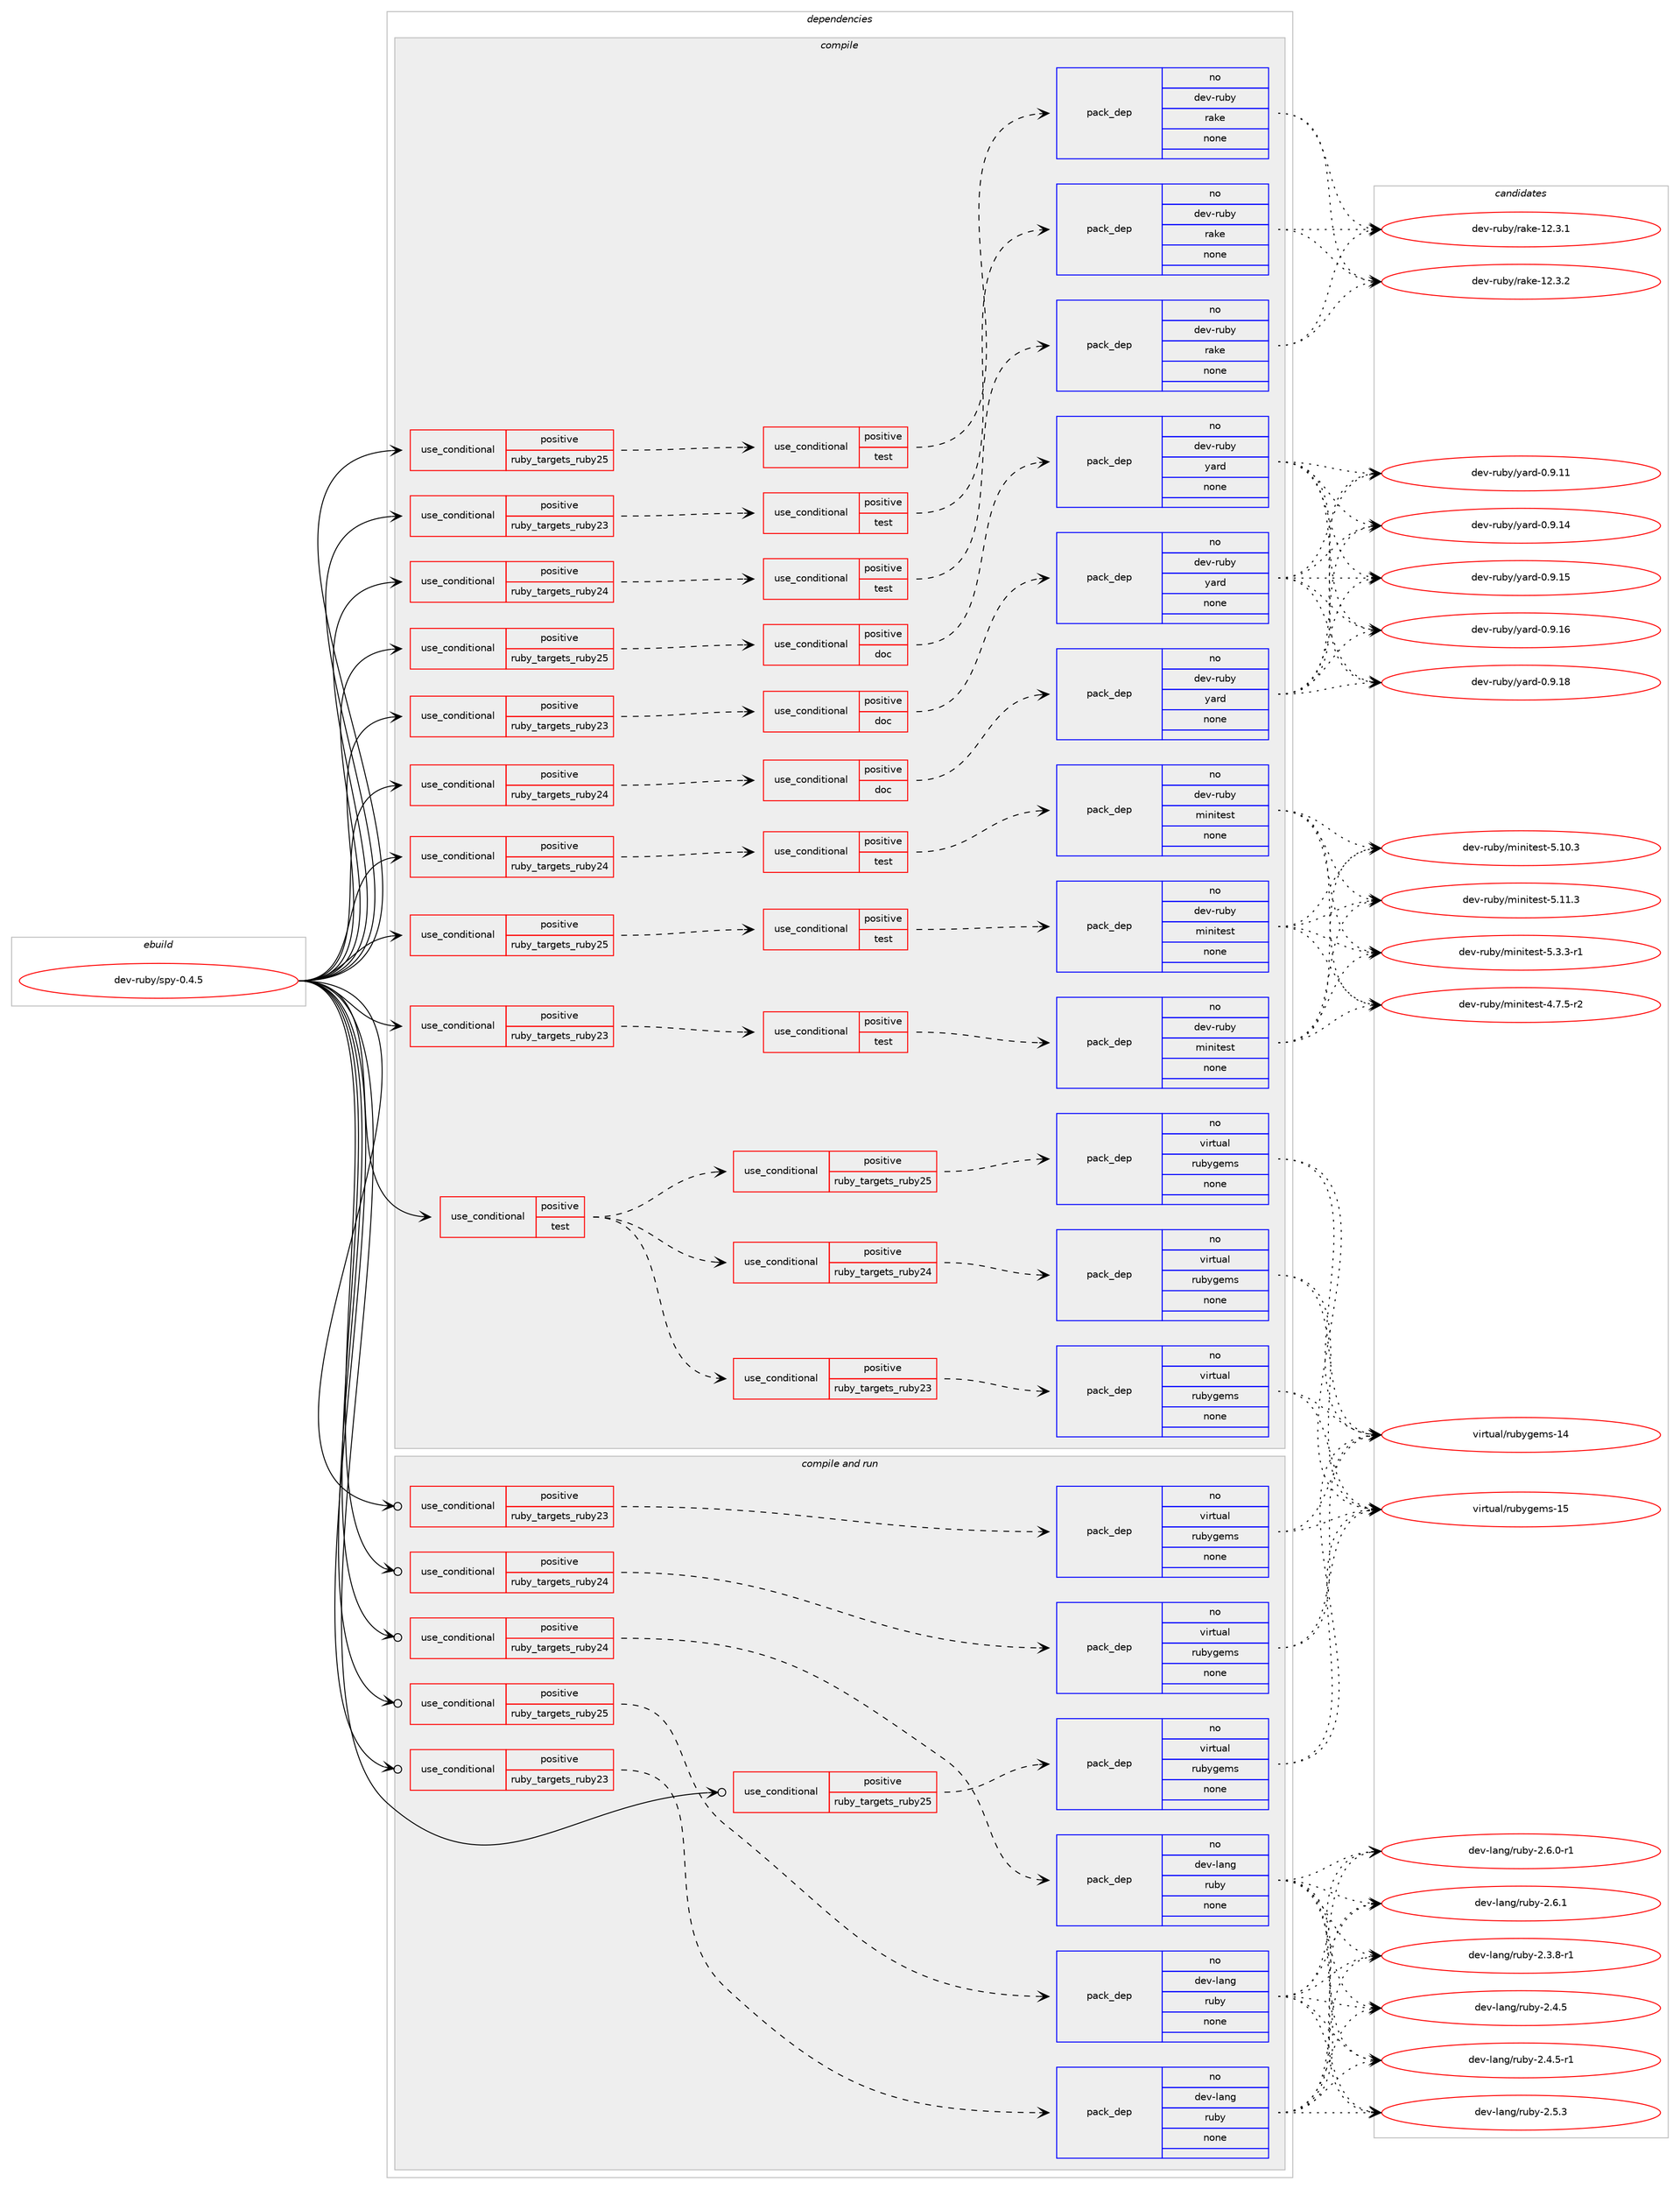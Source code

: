 digraph prolog {

# *************
# Graph options
# *************

newrank=true;
concentrate=true;
compound=true;
graph [rankdir=LR,fontname=Helvetica,fontsize=10,ranksep=1.5];#, ranksep=2.5, nodesep=0.2];
edge  [arrowhead=vee];
node  [fontname=Helvetica,fontsize=10];

# **********
# The ebuild
# **********

subgraph cluster_leftcol {
color=gray;
rank=same;
label=<<i>ebuild</i>>;
id [label="dev-ruby/spy-0.4.5", color=red, width=4, href="../dev-ruby/spy-0.4.5.svg"];
}

# ****************
# The dependencies
# ****************

subgraph cluster_midcol {
color=gray;
label=<<i>dependencies</i>>;
subgraph cluster_compile {
fillcolor="#eeeeee";
style=filled;
label=<<i>compile</i>>;
subgraph cond419035 {
dependency1531148 [label=<<TABLE BORDER="0" CELLBORDER="1" CELLSPACING="0" CELLPADDING="4"><TR><TD ROWSPAN="3" CELLPADDING="10">use_conditional</TD></TR><TR><TD>positive</TD></TR><TR><TD>ruby_targets_ruby23</TD></TR></TABLE>>, shape=none, color=red];
subgraph cond419036 {
dependency1531149 [label=<<TABLE BORDER="0" CELLBORDER="1" CELLSPACING="0" CELLPADDING="4"><TR><TD ROWSPAN="3" CELLPADDING="10">use_conditional</TD></TR><TR><TD>positive</TD></TR><TR><TD>doc</TD></TR></TABLE>>, shape=none, color=red];
subgraph pack1088597 {
dependency1531150 [label=<<TABLE BORDER="0" CELLBORDER="1" CELLSPACING="0" CELLPADDING="4" WIDTH="220"><TR><TD ROWSPAN="6" CELLPADDING="30">pack_dep</TD></TR><TR><TD WIDTH="110">no</TD></TR><TR><TD>dev-ruby</TD></TR><TR><TD>yard</TD></TR><TR><TD>none</TD></TR><TR><TD></TD></TR></TABLE>>, shape=none, color=blue];
}
dependency1531149:e -> dependency1531150:w [weight=20,style="dashed",arrowhead="vee"];
}
dependency1531148:e -> dependency1531149:w [weight=20,style="dashed",arrowhead="vee"];
}
id:e -> dependency1531148:w [weight=20,style="solid",arrowhead="vee"];
subgraph cond419037 {
dependency1531151 [label=<<TABLE BORDER="0" CELLBORDER="1" CELLSPACING="0" CELLPADDING="4"><TR><TD ROWSPAN="3" CELLPADDING="10">use_conditional</TD></TR><TR><TD>positive</TD></TR><TR><TD>ruby_targets_ruby23</TD></TR></TABLE>>, shape=none, color=red];
subgraph cond419038 {
dependency1531152 [label=<<TABLE BORDER="0" CELLBORDER="1" CELLSPACING="0" CELLPADDING="4"><TR><TD ROWSPAN="3" CELLPADDING="10">use_conditional</TD></TR><TR><TD>positive</TD></TR><TR><TD>test</TD></TR></TABLE>>, shape=none, color=red];
subgraph pack1088598 {
dependency1531153 [label=<<TABLE BORDER="0" CELLBORDER="1" CELLSPACING="0" CELLPADDING="4" WIDTH="220"><TR><TD ROWSPAN="6" CELLPADDING="30">pack_dep</TD></TR><TR><TD WIDTH="110">no</TD></TR><TR><TD>dev-ruby</TD></TR><TR><TD>minitest</TD></TR><TR><TD>none</TD></TR><TR><TD></TD></TR></TABLE>>, shape=none, color=blue];
}
dependency1531152:e -> dependency1531153:w [weight=20,style="dashed",arrowhead="vee"];
}
dependency1531151:e -> dependency1531152:w [weight=20,style="dashed",arrowhead="vee"];
}
id:e -> dependency1531151:w [weight=20,style="solid",arrowhead="vee"];
subgraph cond419039 {
dependency1531154 [label=<<TABLE BORDER="0" CELLBORDER="1" CELLSPACING="0" CELLPADDING="4"><TR><TD ROWSPAN="3" CELLPADDING="10">use_conditional</TD></TR><TR><TD>positive</TD></TR><TR><TD>ruby_targets_ruby23</TD></TR></TABLE>>, shape=none, color=red];
subgraph cond419040 {
dependency1531155 [label=<<TABLE BORDER="0" CELLBORDER="1" CELLSPACING="0" CELLPADDING="4"><TR><TD ROWSPAN="3" CELLPADDING="10">use_conditional</TD></TR><TR><TD>positive</TD></TR><TR><TD>test</TD></TR></TABLE>>, shape=none, color=red];
subgraph pack1088599 {
dependency1531156 [label=<<TABLE BORDER="0" CELLBORDER="1" CELLSPACING="0" CELLPADDING="4" WIDTH="220"><TR><TD ROWSPAN="6" CELLPADDING="30">pack_dep</TD></TR><TR><TD WIDTH="110">no</TD></TR><TR><TD>dev-ruby</TD></TR><TR><TD>rake</TD></TR><TR><TD>none</TD></TR><TR><TD></TD></TR></TABLE>>, shape=none, color=blue];
}
dependency1531155:e -> dependency1531156:w [weight=20,style="dashed",arrowhead="vee"];
}
dependency1531154:e -> dependency1531155:w [weight=20,style="dashed",arrowhead="vee"];
}
id:e -> dependency1531154:w [weight=20,style="solid",arrowhead="vee"];
subgraph cond419041 {
dependency1531157 [label=<<TABLE BORDER="0" CELLBORDER="1" CELLSPACING="0" CELLPADDING="4"><TR><TD ROWSPAN="3" CELLPADDING="10">use_conditional</TD></TR><TR><TD>positive</TD></TR><TR><TD>ruby_targets_ruby24</TD></TR></TABLE>>, shape=none, color=red];
subgraph cond419042 {
dependency1531158 [label=<<TABLE BORDER="0" CELLBORDER="1" CELLSPACING="0" CELLPADDING="4"><TR><TD ROWSPAN="3" CELLPADDING="10">use_conditional</TD></TR><TR><TD>positive</TD></TR><TR><TD>doc</TD></TR></TABLE>>, shape=none, color=red];
subgraph pack1088600 {
dependency1531159 [label=<<TABLE BORDER="0" CELLBORDER="1" CELLSPACING="0" CELLPADDING="4" WIDTH="220"><TR><TD ROWSPAN="6" CELLPADDING="30">pack_dep</TD></TR><TR><TD WIDTH="110">no</TD></TR><TR><TD>dev-ruby</TD></TR><TR><TD>yard</TD></TR><TR><TD>none</TD></TR><TR><TD></TD></TR></TABLE>>, shape=none, color=blue];
}
dependency1531158:e -> dependency1531159:w [weight=20,style="dashed",arrowhead="vee"];
}
dependency1531157:e -> dependency1531158:w [weight=20,style="dashed",arrowhead="vee"];
}
id:e -> dependency1531157:w [weight=20,style="solid",arrowhead="vee"];
subgraph cond419043 {
dependency1531160 [label=<<TABLE BORDER="0" CELLBORDER="1" CELLSPACING="0" CELLPADDING="4"><TR><TD ROWSPAN="3" CELLPADDING="10">use_conditional</TD></TR><TR><TD>positive</TD></TR><TR><TD>ruby_targets_ruby24</TD></TR></TABLE>>, shape=none, color=red];
subgraph cond419044 {
dependency1531161 [label=<<TABLE BORDER="0" CELLBORDER="1" CELLSPACING="0" CELLPADDING="4"><TR><TD ROWSPAN="3" CELLPADDING="10">use_conditional</TD></TR><TR><TD>positive</TD></TR><TR><TD>test</TD></TR></TABLE>>, shape=none, color=red];
subgraph pack1088601 {
dependency1531162 [label=<<TABLE BORDER="0" CELLBORDER="1" CELLSPACING="0" CELLPADDING="4" WIDTH="220"><TR><TD ROWSPAN="6" CELLPADDING="30">pack_dep</TD></TR><TR><TD WIDTH="110">no</TD></TR><TR><TD>dev-ruby</TD></TR><TR><TD>minitest</TD></TR><TR><TD>none</TD></TR><TR><TD></TD></TR></TABLE>>, shape=none, color=blue];
}
dependency1531161:e -> dependency1531162:w [weight=20,style="dashed",arrowhead="vee"];
}
dependency1531160:e -> dependency1531161:w [weight=20,style="dashed",arrowhead="vee"];
}
id:e -> dependency1531160:w [weight=20,style="solid",arrowhead="vee"];
subgraph cond419045 {
dependency1531163 [label=<<TABLE BORDER="0" CELLBORDER="1" CELLSPACING="0" CELLPADDING="4"><TR><TD ROWSPAN="3" CELLPADDING="10">use_conditional</TD></TR><TR><TD>positive</TD></TR><TR><TD>ruby_targets_ruby24</TD></TR></TABLE>>, shape=none, color=red];
subgraph cond419046 {
dependency1531164 [label=<<TABLE BORDER="0" CELLBORDER="1" CELLSPACING="0" CELLPADDING="4"><TR><TD ROWSPAN="3" CELLPADDING="10">use_conditional</TD></TR><TR><TD>positive</TD></TR><TR><TD>test</TD></TR></TABLE>>, shape=none, color=red];
subgraph pack1088602 {
dependency1531165 [label=<<TABLE BORDER="0" CELLBORDER="1" CELLSPACING="0" CELLPADDING="4" WIDTH="220"><TR><TD ROWSPAN="6" CELLPADDING="30">pack_dep</TD></TR><TR><TD WIDTH="110">no</TD></TR><TR><TD>dev-ruby</TD></TR><TR><TD>rake</TD></TR><TR><TD>none</TD></TR><TR><TD></TD></TR></TABLE>>, shape=none, color=blue];
}
dependency1531164:e -> dependency1531165:w [weight=20,style="dashed",arrowhead="vee"];
}
dependency1531163:e -> dependency1531164:w [weight=20,style="dashed",arrowhead="vee"];
}
id:e -> dependency1531163:w [weight=20,style="solid",arrowhead="vee"];
subgraph cond419047 {
dependency1531166 [label=<<TABLE BORDER="0" CELLBORDER="1" CELLSPACING="0" CELLPADDING="4"><TR><TD ROWSPAN="3" CELLPADDING="10">use_conditional</TD></TR><TR><TD>positive</TD></TR><TR><TD>ruby_targets_ruby25</TD></TR></TABLE>>, shape=none, color=red];
subgraph cond419048 {
dependency1531167 [label=<<TABLE BORDER="0" CELLBORDER="1" CELLSPACING="0" CELLPADDING="4"><TR><TD ROWSPAN="3" CELLPADDING="10">use_conditional</TD></TR><TR><TD>positive</TD></TR><TR><TD>doc</TD></TR></TABLE>>, shape=none, color=red];
subgraph pack1088603 {
dependency1531168 [label=<<TABLE BORDER="0" CELLBORDER="1" CELLSPACING="0" CELLPADDING="4" WIDTH="220"><TR><TD ROWSPAN="6" CELLPADDING="30">pack_dep</TD></TR><TR><TD WIDTH="110">no</TD></TR><TR><TD>dev-ruby</TD></TR><TR><TD>yard</TD></TR><TR><TD>none</TD></TR><TR><TD></TD></TR></TABLE>>, shape=none, color=blue];
}
dependency1531167:e -> dependency1531168:w [weight=20,style="dashed",arrowhead="vee"];
}
dependency1531166:e -> dependency1531167:w [weight=20,style="dashed",arrowhead="vee"];
}
id:e -> dependency1531166:w [weight=20,style="solid",arrowhead="vee"];
subgraph cond419049 {
dependency1531169 [label=<<TABLE BORDER="0" CELLBORDER="1" CELLSPACING="0" CELLPADDING="4"><TR><TD ROWSPAN="3" CELLPADDING="10">use_conditional</TD></TR><TR><TD>positive</TD></TR><TR><TD>ruby_targets_ruby25</TD></TR></TABLE>>, shape=none, color=red];
subgraph cond419050 {
dependency1531170 [label=<<TABLE BORDER="0" CELLBORDER="1" CELLSPACING="0" CELLPADDING="4"><TR><TD ROWSPAN="3" CELLPADDING="10">use_conditional</TD></TR><TR><TD>positive</TD></TR><TR><TD>test</TD></TR></TABLE>>, shape=none, color=red];
subgraph pack1088604 {
dependency1531171 [label=<<TABLE BORDER="0" CELLBORDER="1" CELLSPACING="0" CELLPADDING="4" WIDTH="220"><TR><TD ROWSPAN="6" CELLPADDING="30">pack_dep</TD></TR><TR><TD WIDTH="110">no</TD></TR><TR><TD>dev-ruby</TD></TR><TR><TD>minitest</TD></TR><TR><TD>none</TD></TR><TR><TD></TD></TR></TABLE>>, shape=none, color=blue];
}
dependency1531170:e -> dependency1531171:w [weight=20,style="dashed",arrowhead="vee"];
}
dependency1531169:e -> dependency1531170:w [weight=20,style="dashed",arrowhead="vee"];
}
id:e -> dependency1531169:w [weight=20,style="solid",arrowhead="vee"];
subgraph cond419051 {
dependency1531172 [label=<<TABLE BORDER="0" CELLBORDER="1" CELLSPACING="0" CELLPADDING="4"><TR><TD ROWSPAN="3" CELLPADDING="10">use_conditional</TD></TR><TR><TD>positive</TD></TR><TR><TD>ruby_targets_ruby25</TD></TR></TABLE>>, shape=none, color=red];
subgraph cond419052 {
dependency1531173 [label=<<TABLE BORDER="0" CELLBORDER="1" CELLSPACING="0" CELLPADDING="4"><TR><TD ROWSPAN="3" CELLPADDING="10">use_conditional</TD></TR><TR><TD>positive</TD></TR><TR><TD>test</TD></TR></TABLE>>, shape=none, color=red];
subgraph pack1088605 {
dependency1531174 [label=<<TABLE BORDER="0" CELLBORDER="1" CELLSPACING="0" CELLPADDING="4" WIDTH="220"><TR><TD ROWSPAN="6" CELLPADDING="30">pack_dep</TD></TR><TR><TD WIDTH="110">no</TD></TR><TR><TD>dev-ruby</TD></TR><TR><TD>rake</TD></TR><TR><TD>none</TD></TR><TR><TD></TD></TR></TABLE>>, shape=none, color=blue];
}
dependency1531173:e -> dependency1531174:w [weight=20,style="dashed",arrowhead="vee"];
}
dependency1531172:e -> dependency1531173:w [weight=20,style="dashed",arrowhead="vee"];
}
id:e -> dependency1531172:w [weight=20,style="solid",arrowhead="vee"];
subgraph cond419053 {
dependency1531175 [label=<<TABLE BORDER="0" CELLBORDER="1" CELLSPACING="0" CELLPADDING="4"><TR><TD ROWSPAN="3" CELLPADDING="10">use_conditional</TD></TR><TR><TD>positive</TD></TR><TR><TD>test</TD></TR></TABLE>>, shape=none, color=red];
subgraph cond419054 {
dependency1531176 [label=<<TABLE BORDER="0" CELLBORDER="1" CELLSPACING="0" CELLPADDING="4"><TR><TD ROWSPAN="3" CELLPADDING="10">use_conditional</TD></TR><TR><TD>positive</TD></TR><TR><TD>ruby_targets_ruby23</TD></TR></TABLE>>, shape=none, color=red];
subgraph pack1088606 {
dependency1531177 [label=<<TABLE BORDER="0" CELLBORDER="1" CELLSPACING="0" CELLPADDING="4" WIDTH="220"><TR><TD ROWSPAN="6" CELLPADDING="30">pack_dep</TD></TR><TR><TD WIDTH="110">no</TD></TR><TR><TD>virtual</TD></TR><TR><TD>rubygems</TD></TR><TR><TD>none</TD></TR><TR><TD></TD></TR></TABLE>>, shape=none, color=blue];
}
dependency1531176:e -> dependency1531177:w [weight=20,style="dashed",arrowhead="vee"];
}
dependency1531175:e -> dependency1531176:w [weight=20,style="dashed",arrowhead="vee"];
subgraph cond419055 {
dependency1531178 [label=<<TABLE BORDER="0" CELLBORDER="1" CELLSPACING="0" CELLPADDING="4"><TR><TD ROWSPAN="3" CELLPADDING="10">use_conditional</TD></TR><TR><TD>positive</TD></TR><TR><TD>ruby_targets_ruby24</TD></TR></TABLE>>, shape=none, color=red];
subgraph pack1088607 {
dependency1531179 [label=<<TABLE BORDER="0" CELLBORDER="1" CELLSPACING="0" CELLPADDING="4" WIDTH="220"><TR><TD ROWSPAN="6" CELLPADDING="30">pack_dep</TD></TR><TR><TD WIDTH="110">no</TD></TR><TR><TD>virtual</TD></TR><TR><TD>rubygems</TD></TR><TR><TD>none</TD></TR><TR><TD></TD></TR></TABLE>>, shape=none, color=blue];
}
dependency1531178:e -> dependency1531179:w [weight=20,style="dashed",arrowhead="vee"];
}
dependency1531175:e -> dependency1531178:w [weight=20,style="dashed",arrowhead="vee"];
subgraph cond419056 {
dependency1531180 [label=<<TABLE BORDER="0" CELLBORDER="1" CELLSPACING="0" CELLPADDING="4"><TR><TD ROWSPAN="3" CELLPADDING="10">use_conditional</TD></TR><TR><TD>positive</TD></TR><TR><TD>ruby_targets_ruby25</TD></TR></TABLE>>, shape=none, color=red];
subgraph pack1088608 {
dependency1531181 [label=<<TABLE BORDER="0" CELLBORDER="1" CELLSPACING="0" CELLPADDING="4" WIDTH="220"><TR><TD ROWSPAN="6" CELLPADDING="30">pack_dep</TD></TR><TR><TD WIDTH="110">no</TD></TR><TR><TD>virtual</TD></TR><TR><TD>rubygems</TD></TR><TR><TD>none</TD></TR><TR><TD></TD></TR></TABLE>>, shape=none, color=blue];
}
dependency1531180:e -> dependency1531181:w [weight=20,style="dashed",arrowhead="vee"];
}
dependency1531175:e -> dependency1531180:w [weight=20,style="dashed",arrowhead="vee"];
}
id:e -> dependency1531175:w [weight=20,style="solid",arrowhead="vee"];
}
subgraph cluster_compileandrun {
fillcolor="#eeeeee";
style=filled;
label=<<i>compile and run</i>>;
subgraph cond419057 {
dependency1531182 [label=<<TABLE BORDER="0" CELLBORDER="1" CELLSPACING="0" CELLPADDING="4"><TR><TD ROWSPAN="3" CELLPADDING="10">use_conditional</TD></TR><TR><TD>positive</TD></TR><TR><TD>ruby_targets_ruby23</TD></TR></TABLE>>, shape=none, color=red];
subgraph pack1088609 {
dependency1531183 [label=<<TABLE BORDER="0" CELLBORDER="1" CELLSPACING="0" CELLPADDING="4" WIDTH="220"><TR><TD ROWSPAN="6" CELLPADDING="30">pack_dep</TD></TR><TR><TD WIDTH="110">no</TD></TR><TR><TD>dev-lang</TD></TR><TR><TD>ruby</TD></TR><TR><TD>none</TD></TR><TR><TD></TD></TR></TABLE>>, shape=none, color=blue];
}
dependency1531182:e -> dependency1531183:w [weight=20,style="dashed",arrowhead="vee"];
}
id:e -> dependency1531182:w [weight=20,style="solid",arrowhead="odotvee"];
subgraph cond419058 {
dependency1531184 [label=<<TABLE BORDER="0" CELLBORDER="1" CELLSPACING="0" CELLPADDING="4"><TR><TD ROWSPAN="3" CELLPADDING="10">use_conditional</TD></TR><TR><TD>positive</TD></TR><TR><TD>ruby_targets_ruby23</TD></TR></TABLE>>, shape=none, color=red];
subgraph pack1088610 {
dependency1531185 [label=<<TABLE BORDER="0" CELLBORDER="1" CELLSPACING="0" CELLPADDING="4" WIDTH="220"><TR><TD ROWSPAN="6" CELLPADDING="30">pack_dep</TD></TR><TR><TD WIDTH="110">no</TD></TR><TR><TD>virtual</TD></TR><TR><TD>rubygems</TD></TR><TR><TD>none</TD></TR><TR><TD></TD></TR></TABLE>>, shape=none, color=blue];
}
dependency1531184:e -> dependency1531185:w [weight=20,style="dashed",arrowhead="vee"];
}
id:e -> dependency1531184:w [weight=20,style="solid",arrowhead="odotvee"];
subgraph cond419059 {
dependency1531186 [label=<<TABLE BORDER="0" CELLBORDER="1" CELLSPACING="0" CELLPADDING="4"><TR><TD ROWSPAN="3" CELLPADDING="10">use_conditional</TD></TR><TR><TD>positive</TD></TR><TR><TD>ruby_targets_ruby24</TD></TR></TABLE>>, shape=none, color=red];
subgraph pack1088611 {
dependency1531187 [label=<<TABLE BORDER="0" CELLBORDER="1" CELLSPACING="0" CELLPADDING="4" WIDTH="220"><TR><TD ROWSPAN="6" CELLPADDING="30">pack_dep</TD></TR><TR><TD WIDTH="110">no</TD></TR><TR><TD>dev-lang</TD></TR><TR><TD>ruby</TD></TR><TR><TD>none</TD></TR><TR><TD></TD></TR></TABLE>>, shape=none, color=blue];
}
dependency1531186:e -> dependency1531187:w [weight=20,style="dashed",arrowhead="vee"];
}
id:e -> dependency1531186:w [weight=20,style="solid",arrowhead="odotvee"];
subgraph cond419060 {
dependency1531188 [label=<<TABLE BORDER="0" CELLBORDER="1" CELLSPACING="0" CELLPADDING="4"><TR><TD ROWSPAN="3" CELLPADDING="10">use_conditional</TD></TR><TR><TD>positive</TD></TR><TR><TD>ruby_targets_ruby24</TD></TR></TABLE>>, shape=none, color=red];
subgraph pack1088612 {
dependency1531189 [label=<<TABLE BORDER="0" CELLBORDER="1" CELLSPACING="0" CELLPADDING="4" WIDTH="220"><TR><TD ROWSPAN="6" CELLPADDING="30">pack_dep</TD></TR><TR><TD WIDTH="110">no</TD></TR><TR><TD>virtual</TD></TR><TR><TD>rubygems</TD></TR><TR><TD>none</TD></TR><TR><TD></TD></TR></TABLE>>, shape=none, color=blue];
}
dependency1531188:e -> dependency1531189:w [weight=20,style="dashed",arrowhead="vee"];
}
id:e -> dependency1531188:w [weight=20,style="solid",arrowhead="odotvee"];
subgraph cond419061 {
dependency1531190 [label=<<TABLE BORDER="0" CELLBORDER="1" CELLSPACING="0" CELLPADDING="4"><TR><TD ROWSPAN="3" CELLPADDING="10">use_conditional</TD></TR><TR><TD>positive</TD></TR><TR><TD>ruby_targets_ruby25</TD></TR></TABLE>>, shape=none, color=red];
subgraph pack1088613 {
dependency1531191 [label=<<TABLE BORDER="0" CELLBORDER="1" CELLSPACING="0" CELLPADDING="4" WIDTH="220"><TR><TD ROWSPAN="6" CELLPADDING="30">pack_dep</TD></TR><TR><TD WIDTH="110">no</TD></TR><TR><TD>dev-lang</TD></TR><TR><TD>ruby</TD></TR><TR><TD>none</TD></TR><TR><TD></TD></TR></TABLE>>, shape=none, color=blue];
}
dependency1531190:e -> dependency1531191:w [weight=20,style="dashed",arrowhead="vee"];
}
id:e -> dependency1531190:w [weight=20,style="solid",arrowhead="odotvee"];
subgraph cond419062 {
dependency1531192 [label=<<TABLE BORDER="0" CELLBORDER="1" CELLSPACING="0" CELLPADDING="4"><TR><TD ROWSPAN="3" CELLPADDING="10">use_conditional</TD></TR><TR><TD>positive</TD></TR><TR><TD>ruby_targets_ruby25</TD></TR></TABLE>>, shape=none, color=red];
subgraph pack1088614 {
dependency1531193 [label=<<TABLE BORDER="0" CELLBORDER="1" CELLSPACING="0" CELLPADDING="4" WIDTH="220"><TR><TD ROWSPAN="6" CELLPADDING="30">pack_dep</TD></TR><TR><TD WIDTH="110">no</TD></TR><TR><TD>virtual</TD></TR><TR><TD>rubygems</TD></TR><TR><TD>none</TD></TR><TR><TD></TD></TR></TABLE>>, shape=none, color=blue];
}
dependency1531192:e -> dependency1531193:w [weight=20,style="dashed",arrowhead="vee"];
}
id:e -> dependency1531192:w [weight=20,style="solid",arrowhead="odotvee"];
}
subgraph cluster_run {
fillcolor="#eeeeee";
style=filled;
label=<<i>run</i>>;
}
}

# **************
# The candidates
# **************

subgraph cluster_choices {
rank=same;
color=gray;
label=<<i>candidates</i>>;

subgraph choice1088597 {
color=black;
nodesep=1;
choice1001011184511411798121471219711410045484657464949 [label="dev-ruby/yard-0.9.11", color=red, width=4,href="../dev-ruby/yard-0.9.11.svg"];
choice1001011184511411798121471219711410045484657464952 [label="dev-ruby/yard-0.9.14", color=red, width=4,href="../dev-ruby/yard-0.9.14.svg"];
choice1001011184511411798121471219711410045484657464953 [label="dev-ruby/yard-0.9.15", color=red, width=4,href="../dev-ruby/yard-0.9.15.svg"];
choice1001011184511411798121471219711410045484657464954 [label="dev-ruby/yard-0.9.16", color=red, width=4,href="../dev-ruby/yard-0.9.16.svg"];
choice1001011184511411798121471219711410045484657464956 [label="dev-ruby/yard-0.9.18", color=red, width=4,href="../dev-ruby/yard-0.9.18.svg"];
dependency1531150:e -> choice1001011184511411798121471219711410045484657464949:w [style=dotted,weight="100"];
dependency1531150:e -> choice1001011184511411798121471219711410045484657464952:w [style=dotted,weight="100"];
dependency1531150:e -> choice1001011184511411798121471219711410045484657464953:w [style=dotted,weight="100"];
dependency1531150:e -> choice1001011184511411798121471219711410045484657464954:w [style=dotted,weight="100"];
dependency1531150:e -> choice1001011184511411798121471219711410045484657464956:w [style=dotted,weight="100"];
}
subgraph choice1088598 {
color=black;
nodesep=1;
choice1001011184511411798121471091051101051161011151164552465546534511450 [label="dev-ruby/minitest-4.7.5-r2", color=red, width=4,href="../dev-ruby/minitest-4.7.5-r2.svg"];
choice10010111845114117981214710910511010511610111511645534649484651 [label="dev-ruby/minitest-5.10.3", color=red, width=4,href="../dev-ruby/minitest-5.10.3.svg"];
choice10010111845114117981214710910511010511610111511645534649494651 [label="dev-ruby/minitest-5.11.3", color=red, width=4,href="../dev-ruby/minitest-5.11.3.svg"];
choice1001011184511411798121471091051101051161011151164553465146514511449 [label="dev-ruby/minitest-5.3.3-r1", color=red, width=4,href="../dev-ruby/minitest-5.3.3-r1.svg"];
dependency1531153:e -> choice1001011184511411798121471091051101051161011151164552465546534511450:w [style=dotted,weight="100"];
dependency1531153:e -> choice10010111845114117981214710910511010511610111511645534649484651:w [style=dotted,weight="100"];
dependency1531153:e -> choice10010111845114117981214710910511010511610111511645534649494651:w [style=dotted,weight="100"];
dependency1531153:e -> choice1001011184511411798121471091051101051161011151164553465146514511449:w [style=dotted,weight="100"];
}
subgraph choice1088599 {
color=black;
nodesep=1;
choice1001011184511411798121471149710710145495046514649 [label="dev-ruby/rake-12.3.1", color=red, width=4,href="../dev-ruby/rake-12.3.1.svg"];
choice1001011184511411798121471149710710145495046514650 [label="dev-ruby/rake-12.3.2", color=red, width=4,href="../dev-ruby/rake-12.3.2.svg"];
dependency1531156:e -> choice1001011184511411798121471149710710145495046514649:w [style=dotted,weight="100"];
dependency1531156:e -> choice1001011184511411798121471149710710145495046514650:w [style=dotted,weight="100"];
}
subgraph choice1088600 {
color=black;
nodesep=1;
choice1001011184511411798121471219711410045484657464949 [label="dev-ruby/yard-0.9.11", color=red, width=4,href="../dev-ruby/yard-0.9.11.svg"];
choice1001011184511411798121471219711410045484657464952 [label="dev-ruby/yard-0.9.14", color=red, width=4,href="../dev-ruby/yard-0.9.14.svg"];
choice1001011184511411798121471219711410045484657464953 [label="dev-ruby/yard-0.9.15", color=red, width=4,href="../dev-ruby/yard-0.9.15.svg"];
choice1001011184511411798121471219711410045484657464954 [label="dev-ruby/yard-0.9.16", color=red, width=4,href="../dev-ruby/yard-0.9.16.svg"];
choice1001011184511411798121471219711410045484657464956 [label="dev-ruby/yard-0.9.18", color=red, width=4,href="../dev-ruby/yard-0.9.18.svg"];
dependency1531159:e -> choice1001011184511411798121471219711410045484657464949:w [style=dotted,weight="100"];
dependency1531159:e -> choice1001011184511411798121471219711410045484657464952:w [style=dotted,weight="100"];
dependency1531159:e -> choice1001011184511411798121471219711410045484657464953:w [style=dotted,weight="100"];
dependency1531159:e -> choice1001011184511411798121471219711410045484657464954:w [style=dotted,weight="100"];
dependency1531159:e -> choice1001011184511411798121471219711410045484657464956:w [style=dotted,weight="100"];
}
subgraph choice1088601 {
color=black;
nodesep=1;
choice1001011184511411798121471091051101051161011151164552465546534511450 [label="dev-ruby/minitest-4.7.5-r2", color=red, width=4,href="../dev-ruby/minitest-4.7.5-r2.svg"];
choice10010111845114117981214710910511010511610111511645534649484651 [label="dev-ruby/minitest-5.10.3", color=red, width=4,href="../dev-ruby/minitest-5.10.3.svg"];
choice10010111845114117981214710910511010511610111511645534649494651 [label="dev-ruby/minitest-5.11.3", color=red, width=4,href="../dev-ruby/minitest-5.11.3.svg"];
choice1001011184511411798121471091051101051161011151164553465146514511449 [label="dev-ruby/minitest-5.3.3-r1", color=red, width=4,href="../dev-ruby/minitest-5.3.3-r1.svg"];
dependency1531162:e -> choice1001011184511411798121471091051101051161011151164552465546534511450:w [style=dotted,weight="100"];
dependency1531162:e -> choice10010111845114117981214710910511010511610111511645534649484651:w [style=dotted,weight="100"];
dependency1531162:e -> choice10010111845114117981214710910511010511610111511645534649494651:w [style=dotted,weight="100"];
dependency1531162:e -> choice1001011184511411798121471091051101051161011151164553465146514511449:w [style=dotted,weight="100"];
}
subgraph choice1088602 {
color=black;
nodesep=1;
choice1001011184511411798121471149710710145495046514649 [label="dev-ruby/rake-12.3.1", color=red, width=4,href="../dev-ruby/rake-12.3.1.svg"];
choice1001011184511411798121471149710710145495046514650 [label="dev-ruby/rake-12.3.2", color=red, width=4,href="../dev-ruby/rake-12.3.2.svg"];
dependency1531165:e -> choice1001011184511411798121471149710710145495046514649:w [style=dotted,weight="100"];
dependency1531165:e -> choice1001011184511411798121471149710710145495046514650:w [style=dotted,weight="100"];
}
subgraph choice1088603 {
color=black;
nodesep=1;
choice1001011184511411798121471219711410045484657464949 [label="dev-ruby/yard-0.9.11", color=red, width=4,href="../dev-ruby/yard-0.9.11.svg"];
choice1001011184511411798121471219711410045484657464952 [label="dev-ruby/yard-0.9.14", color=red, width=4,href="../dev-ruby/yard-0.9.14.svg"];
choice1001011184511411798121471219711410045484657464953 [label="dev-ruby/yard-0.9.15", color=red, width=4,href="../dev-ruby/yard-0.9.15.svg"];
choice1001011184511411798121471219711410045484657464954 [label="dev-ruby/yard-0.9.16", color=red, width=4,href="../dev-ruby/yard-0.9.16.svg"];
choice1001011184511411798121471219711410045484657464956 [label="dev-ruby/yard-0.9.18", color=red, width=4,href="../dev-ruby/yard-0.9.18.svg"];
dependency1531168:e -> choice1001011184511411798121471219711410045484657464949:w [style=dotted,weight="100"];
dependency1531168:e -> choice1001011184511411798121471219711410045484657464952:w [style=dotted,weight="100"];
dependency1531168:e -> choice1001011184511411798121471219711410045484657464953:w [style=dotted,weight="100"];
dependency1531168:e -> choice1001011184511411798121471219711410045484657464954:w [style=dotted,weight="100"];
dependency1531168:e -> choice1001011184511411798121471219711410045484657464956:w [style=dotted,weight="100"];
}
subgraph choice1088604 {
color=black;
nodesep=1;
choice1001011184511411798121471091051101051161011151164552465546534511450 [label="dev-ruby/minitest-4.7.5-r2", color=red, width=4,href="../dev-ruby/minitest-4.7.5-r2.svg"];
choice10010111845114117981214710910511010511610111511645534649484651 [label="dev-ruby/minitest-5.10.3", color=red, width=4,href="../dev-ruby/minitest-5.10.3.svg"];
choice10010111845114117981214710910511010511610111511645534649494651 [label="dev-ruby/minitest-5.11.3", color=red, width=4,href="../dev-ruby/minitest-5.11.3.svg"];
choice1001011184511411798121471091051101051161011151164553465146514511449 [label="dev-ruby/minitest-5.3.3-r1", color=red, width=4,href="../dev-ruby/minitest-5.3.3-r1.svg"];
dependency1531171:e -> choice1001011184511411798121471091051101051161011151164552465546534511450:w [style=dotted,weight="100"];
dependency1531171:e -> choice10010111845114117981214710910511010511610111511645534649484651:w [style=dotted,weight="100"];
dependency1531171:e -> choice10010111845114117981214710910511010511610111511645534649494651:w [style=dotted,weight="100"];
dependency1531171:e -> choice1001011184511411798121471091051101051161011151164553465146514511449:w [style=dotted,weight="100"];
}
subgraph choice1088605 {
color=black;
nodesep=1;
choice1001011184511411798121471149710710145495046514649 [label="dev-ruby/rake-12.3.1", color=red, width=4,href="../dev-ruby/rake-12.3.1.svg"];
choice1001011184511411798121471149710710145495046514650 [label="dev-ruby/rake-12.3.2", color=red, width=4,href="../dev-ruby/rake-12.3.2.svg"];
dependency1531174:e -> choice1001011184511411798121471149710710145495046514649:w [style=dotted,weight="100"];
dependency1531174:e -> choice1001011184511411798121471149710710145495046514650:w [style=dotted,weight="100"];
}
subgraph choice1088606 {
color=black;
nodesep=1;
choice118105114116117971084711411798121103101109115454952 [label="virtual/rubygems-14", color=red, width=4,href="../virtual/rubygems-14.svg"];
choice118105114116117971084711411798121103101109115454953 [label="virtual/rubygems-15", color=red, width=4,href="../virtual/rubygems-15.svg"];
dependency1531177:e -> choice118105114116117971084711411798121103101109115454952:w [style=dotted,weight="100"];
dependency1531177:e -> choice118105114116117971084711411798121103101109115454953:w [style=dotted,weight="100"];
}
subgraph choice1088607 {
color=black;
nodesep=1;
choice118105114116117971084711411798121103101109115454952 [label="virtual/rubygems-14", color=red, width=4,href="../virtual/rubygems-14.svg"];
choice118105114116117971084711411798121103101109115454953 [label="virtual/rubygems-15", color=red, width=4,href="../virtual/rubygems-15.svg"];
dependency1531179:e -> choice118105114116117971084711411798121103101109115454952:w [style=dotted,weight="100"];
dependency1531179:e -> choice118105114116117971084711411798121103101109115454953:w [style=dotted,weight="100"];
}
subgraph choice1088608 {
color=black;
nodesep=1;
choice118105114116117971084711411798121103101109115454952 [label="virtual/rubygems-14", color=red, width=4,href="../virtual/rubygems-14.svg"];
choice118105114116117971084711411798121103101109115454953 [label="virtual/rubygems-15", color=red, width=4,href="../virtual/rubygems-15.svg"];
dependency1531181:e -> choice118105114116117971084711411798121103101109115454952:w [style=dotted,weight="100"];
dependency1531181:e -> choice118105114116117971084711411798121103101109115454953:w [style=dotted,weight="100"];
}
subgraph choice1088609 {
color=black;
nodesep=1;
choice100101118451089711010347114117981214550465146564511449 [label="dev-lang/ruby-2.3.8-r1", color=red, width=4,href="../dev-lang/ruby-2.3.8-r1.svg"];
choice10010111845108971101034711411798121455046524653 [label="dev-lang/ruby-2.4.5", color=red, width=4,href="../dev-lang/ruby-2.4.5.svg"];
choice100101118451089711010347114117981214550465246534511449 [label="dev-lang/ruby-2.4.5-r1", color=red, width=4,href="../dev-lang/ruby-2.4.5-r1.svg"];
choice10010111845108971101034711411798121455046534651 [label="dev-lang/ruby-2.5.3", color=red, width=4,href="../dev-lang/ruby-2.5.3.svg"];
choice100101118451089711010347114117981214550465446484511449 [label="dev-lang/ruby-2.6.0-r1", color=red, width=4,href="../dev-lang/ruby-2.6.0-r1.svg"];
choice10010111845108971101034711411798121455046544649 [label="dev-lang/ruby-2.6.1", color=red, width=4,href="../dev-lang/ruby-2.6.1.svg"];
dependency1531183:e -> choice100101118451089711010347114117981214550465146564511449:w [style=dotted,weight="100"];
dependency1531183:e -> choice10010111845108971101034711411798121455046524653:w [style=dotted,weight="100"];
dependency1531183:e -> choice100101118451089711010347114117981214550465246534511449:w [style=dotted,weight="100"];
dependency1531183:e -> choice10010111845108971101034711411798121455046534651:w [style=dotted,weight="100"];
dependency1531183:e -> choice100101118451089711010347114117981214550465446484511449:w [style=dotted,weight="100"];
dependency1531183:e -> choice10010111845108971101034711411798121455046544649:w [style=dotted,weight="100"];
}
subgraph choice1088610 {
color=black;
nodesep=1;
choice118105114116117971084711411798121103101109115454952 [label="virtual/rubygems-14", color=red, width=4,href="../virtual/rubygems-14.svg"];
choice118105114116117971084711411798121103101109115454953 [label="virtual/rubygems-15", color=red, width=4,href="../virtual/rubygems-15.svg"];
dependency1531185:e -> choice118105114116117971084711411798121103101109115454952:w [style=dotted,weight="100"];
dependency1531185:e -> choice118105114116117971084711411798121103101109115454953:w [style=dotted,weight="100"];
}
subgraph choice1088611 {
color=black;
nodesep=1;
choice100101118451089711010347114117981214550465146564511449 [label="dev-lang/ruby-2.3.8-r1", color=red, width=4,href="../dev-lang/ruby-2.3.8-r1.svg"];
choice10010111845108971101034711411798121455046524653 [label="dev-lang/ruby-2.4.5", color=red, width=4,href="../dev-lang/ruby-2.4.5.svg"];
choice100101118451089711010347114117981214550465246534511449 [label="dev-lang/ruby-2.4.5-r1", color=red, width=4,href="../dev-lang/ruby-2.4.5-r1.svg"];
choice10010111845108971101034711411798121455046534651 [label="dev-lang/ruby-2.5.3", color=red, width=4,href="../dev-lang/ruby-2.5.3.svg"];
choice100101118451089711010347114117981214550465446484511449 [label="dev-lang/ruby-2.6.0-r1", color=red, width=4,href="../dev-lang/ruby-2.6.0-r1.svg"];
choice10010111845108971101034711411798121455046544649 [label="dev-lang/ruby-2.6.1", color=red, width=4,href="../dev-lang/ruby-2.6.1.svg"];
dependency1531187:e -> choice100101118451089711010347114117981214550465146564511449:w [style=dotted,weight="100"];
dependency1531187:e -> choice10010111845108971101034711411798121455046524653:w [style=dotted,weight="100"];
dependency1531187:e -> choice100101118451089711010347114117981214550465246534511449:w [style=dotted,weight="100"];
dependency1531187:e -> choice10010111845108971101034711411798121455046534651:w [style=dotted,weight="100"];
dependency1531187:e -> choice100101118451089711010347114117981214550465446484511449:w [style=dotted,weight="100"];
dependency1531187:e -> choice10010111845108971101034711411798121455046544649:w [style=dotted,weight="100"];
}
subgraph choice1088612 {
color=black;
nodesep=1;
choice118105114116117971084711411798121103101109115454952 [label="virtual/rubygems-14", color=red, width=4,href="../virtual/rubygems-14.svg"];
choice118105114116117971084711411798121103101109115454953 [label="virtual/rubygems-15", color=red, width=4,href="../virtual/rubygems-15.svg"];
dependency1531189:e -> choice118105114116117971084711411798121103101109115454952:w [style=dotted,weight="100"];
dependency1531189:e -> choice118105114116117971084711411798121103101109115454953:w [style=dotted,weight="100"];
}
subgraph choice1088613 {
color=black;
nodesep=1;
choice100101118451089711010347114117981214550465146564511449 [label="dev-lang/ruby-2.3.8-r1", color=red, width=4,href="../dev-lang/ruby-2.3.8-r1.svg"];
choice10010111845108971101034711411798121455046524653 [label="dev-lang/ruby-2.4.5", color=red, width=4,href="../dev-lang/ruby-2.4.5.svg"];
choice100101118451089711010347114117981214550465246534511449 [label="dev-lang/ruby-2.4.5-r1", color=red, width=4,href="../dev-lang/ruby-2.4.5-r1.svg"];
choice10010111845108971101034711411798121455046534651 [label="dev-lang/ruby-2.5.3", color=red, width=4,href="../dev-lang/ruby-2.5.3.svg"];
choice100101118451089711010347114117981214550465446484511449 [label="dev-lang/ruby-2.6.0-r1", color=red, width=4,href="../dev-lang/ruby-2.6.0-r1.svg"];
choice10010111845108971101034711411798121455046544649 [label="dev-lang/ruby-2.6.1", color=red, width=4,href="../dev-lang/ruby-2.6.1.svg"];
dependency1531191:e -> choice100101118451089711010347114117981214550465146564511449:w [style=dotted,weight="100"];
dependency1531191:e -> choice10010111845108971101034711411798121455046524653:w [style=dotted,weight="100"];
dependency1531191:e -> choice100101118451089711010347114117981214550465246534511449:w [style=dotted,weight="100"];
dependency1531191:e -> choice10010111845108971101034711411798121455046534651:w [style=dotted,weight="100"];
dependency1531191:e -> choice100101118451089711010347114117981214550465446484511449:w [style=dotted,weight="100"];
dependency1531191:e -> choice10010111845108971101034711411798121455046544649:w [style=dotted,weight="100"];
}
subgraph choice1088614 {
color=black;
nodesep=1;
choice118105114116117971084711411798121103101109115454952 [label="virtual/rubygems-14", color=red, width=4,href="../virtual/rubygems-14.svg"];
choice118105114116117971084711411798121103101109115454953 [label="virtual/rubygems-15", color=red, width=4,href="../virtual/rubygems-15.svg"];
dependency1531193:e -> choice118105114116117971084711411798121103101109115454952:w [style=dotted,weight="100"];
dependency1531193:e -> choice118105114116117971084711411798121103101109115454953:w [style=dotted,weight="100"];
}
}

}

